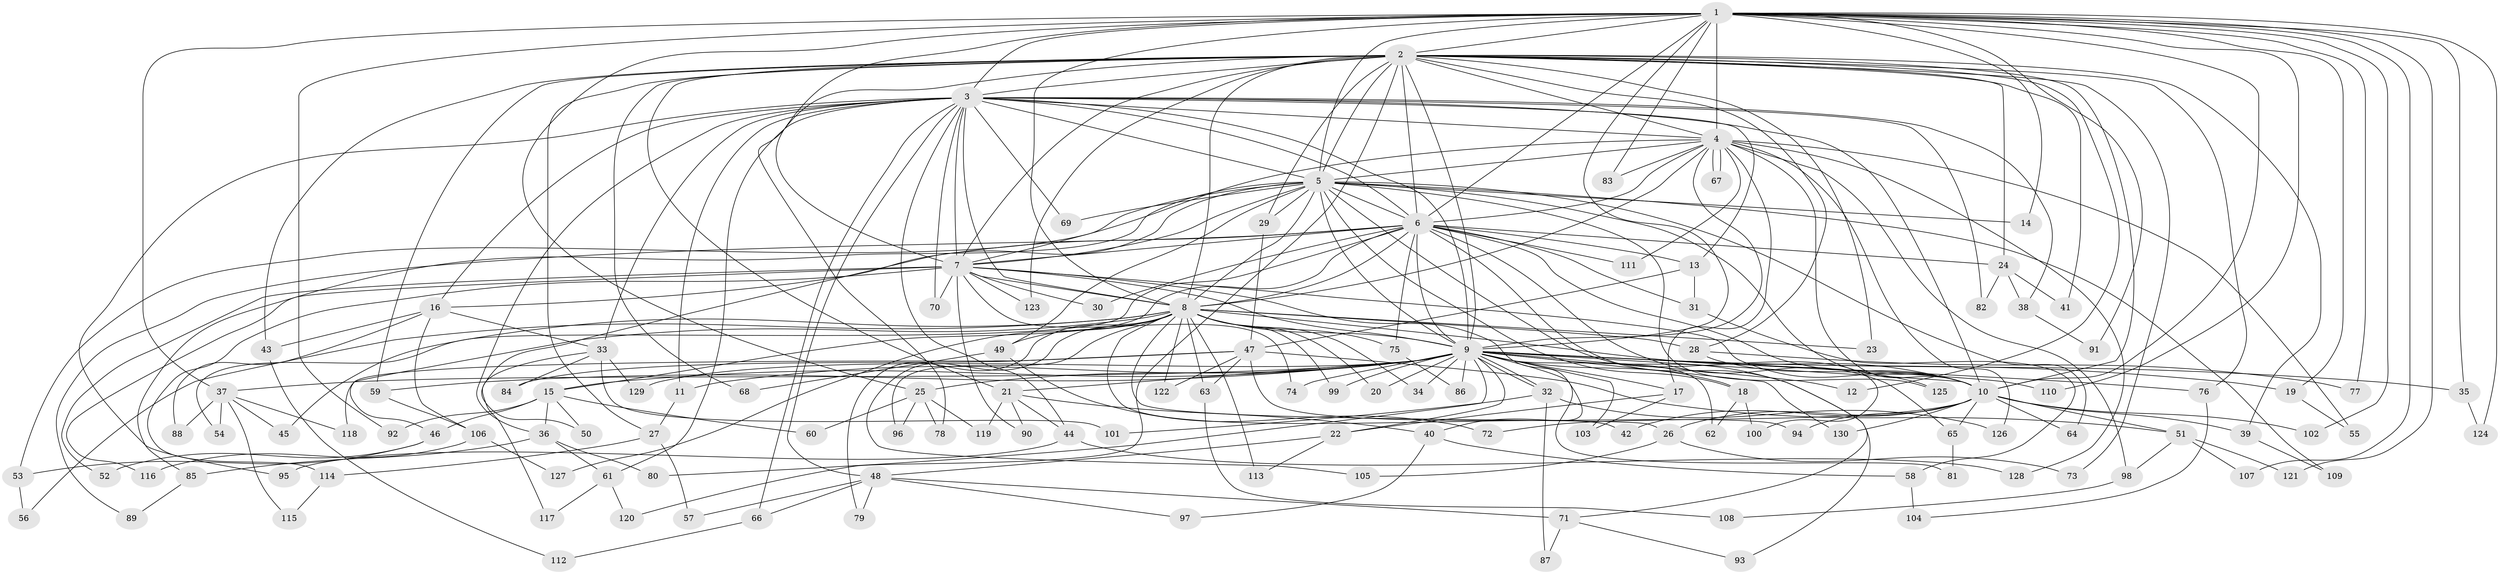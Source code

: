 // coarse degree distribution, {26: 0.00980392156862745, 23: 0.029411764705882353, 29: 0.00980392156862745, 17: 0.0196078431372549, 24: 0.00980392156862745, 37: 0.00980392156862745, 3: 0.17647058823529413, 2: 0.5294117647058824, 4: 0.10784313725490197, 7: 0.0196078431372549, 5: 0.049019607843137254, 6: 0.0196078431372549, 8: 0.00980392156862745}
// Generated by graph-tools (version 1.1) at 2025/51/02/27/25 19:51:47]
// undirected, 130 vertices, 285 edges
graph export_dot {
graph [start="1"]
  node [color=gray90,style=filled];
  1;
  2;
  3;
  4;
  5;
  6;
  7;
  8;
  9;
  10;
  11;
  12;
  13;
  14;
  15;
  16;
  17;
  18;
  19;
  20;
  21;
  22;
  23;
  24;
  25;
  26;
  27;
  28;
  29;
  30;
  31;
  32;
  33;
  34;
  35;
  36;
  37;
  38;
  39;
  40;
  41;
  42;
  43;
  44;
  45;
  46;
  47;
  48;
  49;
  50;
  51;
  52;
  53;
  54;
  55;
  56;
  57;
  58;
  59;
  60;
  61;
  62;
  63;
  64;
  65;
  66;
  67;
  68;
  69;
  70;
  71;
  72;
  73;
  74;
  75;
  76;
  77;
  78;
  79;
  80;
  81;
  82;
  83;
  84;
  85;
  86;
  87;
  88;
  89;
  90;
  91;
  92;
  93;
  94;
  95;
  96;
  97;
  98;
  99;
  100;
  101;
  102;
  103;
  104;
  105;
  106;
  107;
  108;
  109;
  110;
  111;
  112;
  113;
  114;
  115;
  116;
  117;
  118;
  119;
  120;
  121;
  122;
  123;
  124;
  125;
  126;
  127;
  128;
  129;
  130;
  1 -- 2;
  1 -- 3;
  1 -- 4;
  1 -- 5;
  1 -- 6;
  1 -- 7;
  1 -- 8;
  1 -- 9;
  1 -- 10;
  1 -- 14;
  1 -- 19;
  1 -- 25;
  1 -- 35;
  1 -- 37;
  1 -- 77;
  1 -- 83;
  1 -- 91;
  1 -- 92;
  1 -- 102;
  1 -- 107;
  1 -- 110;
  1 -- 121;
  1 -- 124;
  2 -- 3;
  2 -- 4;
  2 -- 5;
  2 -- 6;
  2 -- 7;
  2 -- 8;
  2 -- 9;
  2 -- 10;
  2 -- 12;
  2 -- 21;
  2 -- 23;
  2 -- 24;
  2 -- 27;
  2 -- 28;
  2 -- 29;
  2 -- 39;
  2 -- 41;
  2 -- 43;
  2 -- 59;
  2 -- 68;
  2 -- 73;
  2 -- 76;
  2 -- 78;
  2 -- 120;
  2 -- 123;
  3 -- 4;
  3 -- 5;
  3 -- 6;
  3 -- 7;
  3 -- 8;
  3 -- 9;
  3 -- 10;
  3 -- 11;
  3 -- 13;
  3 -- 16;
  3 -- 33;
  3 -- 36;
  3 -- 38;
  3 -- 44;
  3 -- 48;
  3 -- 61;
  3 -- 66;
  3 -- 69;
  3 -- 70;
  3 -- 82;
  3 -- 95;
  4 -- 5;
  4 -- 6;
  4 -- 7;
  4 -- 8;
  4 -- 9;
  4 -- 10;
  4 -- 17;
  4 -- 55;
  4 -- 67;
  4 -- 67;
  4 -- 83;
  4 -- 98;
  4 -- 111;
  4 -- 126;
  4 -- 128;
  5 -- 6;
  5 -- 7;
  5 -- 8;
  5 -- 9;
  5 -- 10;
  5 -- 14;
  5 -- 18;
  5 -- 29;
  5 -- 49;
  5 -- 50;
  5 -- 53;
  5 -- 64;
  5 -- 69;
  5 -- 71;
  5 -- 85;
  5 -- 109;
  5 -- 125;
  6 -- 7;
  6 -- 8;
  6 -- 9;
  6 -- 10;
  6 -- 13;
  6 -- 15;
  6 -- 16;
  6 -- 24;
  6 -- 30;
  6 -- 31;
  6 -- 45;
  6 -- 65;
  6 -- 75;
  6 -- 89;
  6 -- 100;
  6 -- 111;
  7 -- 8;
  7 -- 9;
  7 -- 10;
  7 -- 30;
  7 -- 40;
  7 -- 52;
  7 -- 70;
  7 -- 74;
  7 -- 90;
  7 -- 114;
  7 -- 116;
  7 -- 123;
  8 -- 9;
  8 -- 10;
  8 -- 20;
  8 -- 23;
  8 -- 26;
  8 -- 28;
  8 -- 34;
  8 -- 42;
  8 -- 46;
  8 -- 49;
  8 -- 54;
  8 -- 56;
  8 -- 63;
  8 -- 75;
  8 -- 79;
  8 -- 96;
  8 -- 99;
  8 -- 105;
  8 -- 113;
  8 -- 122;
  8 -- 127;
  9 -- 10;
  9 -- 11;
  9 -- 12;
  9 -- 15;
  9 -- 17;
  9 -- 18;
  9 -- 19;
  9 -- 20;
  9 -- 21;
  9 -- 22;
  9 -- 25;
  9 -- 32;
  9 -- 32;
  9 -- 34;
  9 -- 35;
  9 -- 37;
  9 -- 59;
  9 -- 62;
  9 -- 74;
  9 -- 76;
  9 -- 80;
  9 -- 81;
  9 -- 86;
  9 -- 93;
  9 -- 99;
  9 -- 103;
  9 -- 110;
  9 -- 129;
  9 -- 130;
  10 -- 26;
  10 -- 39;
  10 -- 42;
  10 -- 51;
  10 -- 64;
  10 -- 65;
  10 -- 72;
  10 -- 94;
  10 -- 102;
  10 -- 130;
  11 -- 27;
  13 -- 31;
  13 -- 47;
  15 -- 36;
  15 -- 46;
  15 -- 50;
  15 -- 60;
  15 -- 92;
  16 -- 33;
  16 -- 43;
  16 -- 88;
  16 -- 106;
  17 -- 22;
  17 -- 103;
  18 -- 62;
  18 -- 100;
  19 -- 55;
  21 -- 40;
  21 -- 44;
  21 -- 90;
  21 -- 119;
  22 -- 48;
  22 -- 113;
  24 -- 38;
  24 -- 41;
  24 -- 82;
  25 -- 60;
  25 -- 78;
  25 -- 96;
  25 -- 119;
  26 -- 73;
  26 -- 105;
  27 -- 57;
  27 -- 114;
  28 -- 77;
  28 -- 125;
  29 -- 47;
  31 -- 58;
  32 -- 87;
  32 -- 101;
  32 -- 126;
  33 -- 84;
  33 -- 101;
  33 -- 117;
  33 -- 129;
  35 -- 124;
  36 -- 61;
  36 -- 80;
  36 -- 85;
  37 -- 45;
  37 -- 54;
  37 -- 88;
  37 -- 115;
  37 -- 118;
  38 -- 91;
  39 -- 109;
  40 -- 58;
  40 -- 97;
  43 -- 112;
  44 -- 95;
  44 -- 128;
  46 -- 52;
  46 -- 53;
  47 -- 51;
  47 -- 63;
  47 -- 84;
  47 -- 94;
  47 -- 118;
  47 -- 122;
  48 -- 57;
  48 -- 66;
  48 -- 71;
  48 -- 79;
  48 -- 97;
  49 -- 68;
  49 -- 72;
  51 -- 98;
  51 -- 107;
  51 -- 121;
  53 -- 56;
  58 -- 104;
  59 -- 106;
  61 -- 117;
  61 -- 120;
  63 -- 108;
  65 -- 81;
  66 -- 112;
  71 -- 87;
  71 -- 93;
  75 -- 86;
  76 -- 104;
  85 -- 89;
  98 -- 108;
  106 -- 116;
  106 -- 127;
  114 -- 115;
}
